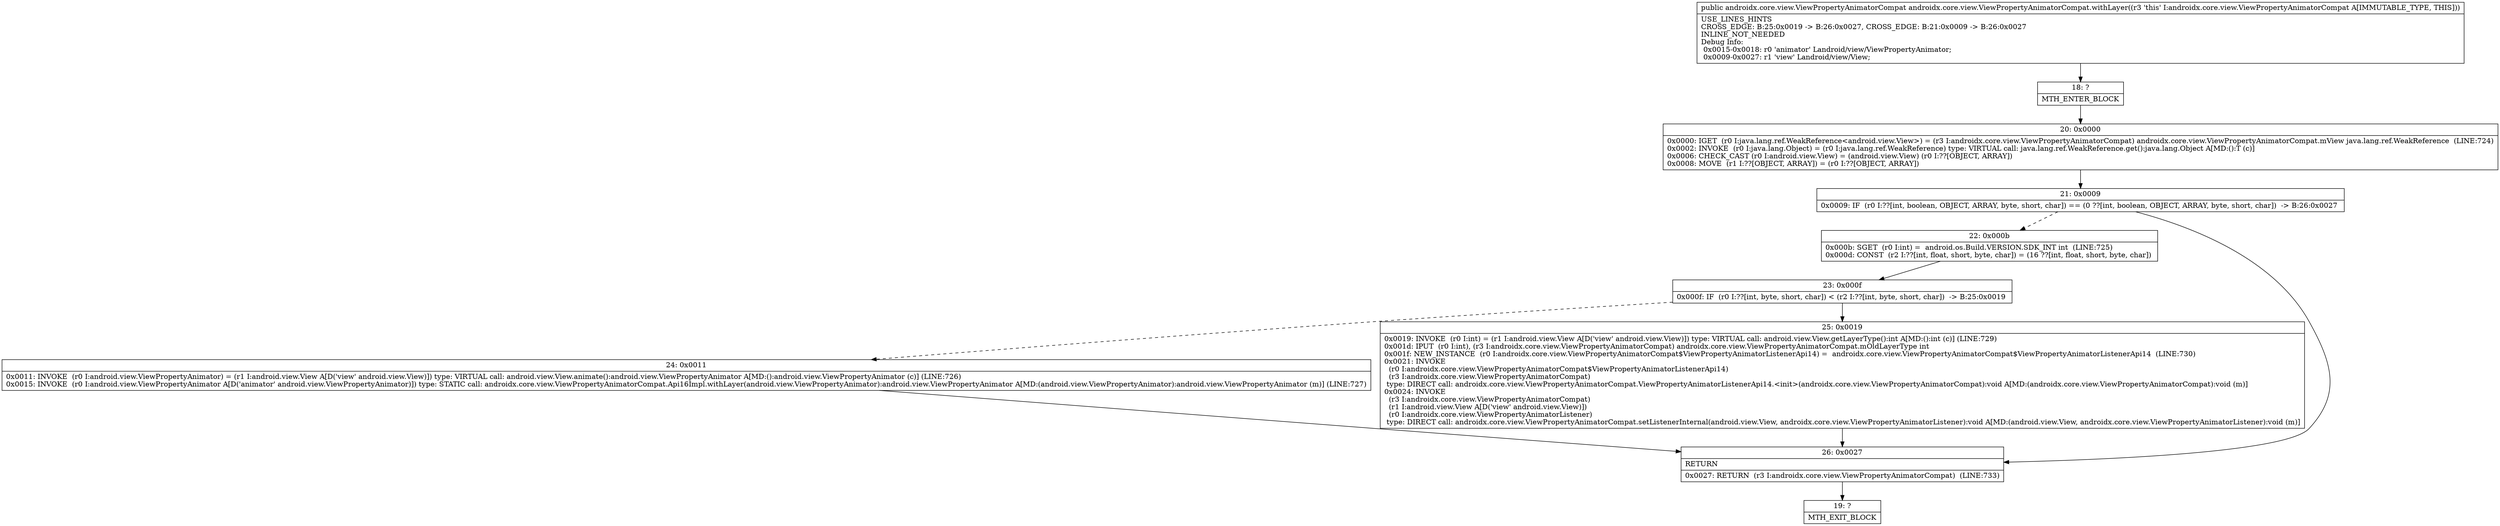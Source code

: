 digraph "CFG forandroidx.core.view.ViewPropertyAnimatorCompat.withLayer()Landroidx\/core\/view\/ViewPropertyAnimatorCompat;" {
Node_18 [shape=record,label="{18\:\ ?|MTH_ENTER_BLOCK\l}"];
Node_20 [shape=record,label="{20\:\ 0x0000|0x0000: IGET  (r0 I:java.lang.ref.WeakReference\<android.view.View\>) = (r3 I:androidx.core.view.ViewPropertyAnimatorCompat) androidx.core.view.ViewPropertyAnimatorCompat.mView java.lang.ref.WeakReference  (LINE:724)\l0x0002: INVOKE  (r0 I:java.lang.Object) = (r0 I:java.lang.ref.WeakReference) type: VIRTUAL call: java.lang.ref.WeakReference.get():java.lang.Object A[MD:():T (c)]\l0x0006: CHECK_CAST (r0 I:android.view.View) = (android.view.View) (r0 I:??[OBJECT, ARRAY]) \l0x0008: MOVE  (r1 I:??[OBJECT, ARRAY]) = (r0 I:??[OBJECT, ARRAY]) \l}"];
Node_21 [shape=record,label="{21\:\ 0x0009|0x0009: IF  (r0 I:??[int, boolean, OBJECT, ARRAY, byte, short, char]) == (0 ??[int, boolean, OBJECT, ARRAY, byte, short, char])  \-\> B:26:0x0027 \l}"];
Node_22 [shape=record,label="{22\:\ 0x000b|0x000b: SGET  (r0 I:int) =  android.os.Build.VERSION.SDK_INT int  (LINE:725)\l0x000d: CONST  (r2 I:??[int, float, short, byte, char]) = (16 ??[int, float, short, byte, char]) \l}"];
Node_23 [shape=record,label="{23\:\ 0x000f|0x000f: IF  (r0 I:??[int, byte, short, char]) \< (r2 I:??[int, byte, short, char])  \-\> B:25:0x0019 \l}"];
Node_24 [shape=record,label="{24\:\ 0x0011|0x0011: INVOKE  (r0 I:android.view.ViewPropertyAnimator) = (r1 I:android.view.View A[D('view' android.view.View)]) type: VIRTUAL call: android.view.View.animate():android.view.ViewPropertyAnimator A[MD:():android.view.ViewPropertyAnimator (c)] (LINE:726)\l0x0015: INVOKE  (r0 I:android.view.ViewPropertyAnimator A[D('animator' android.view.ViewPropertyAnimator)]) type: STATIC call: androidx.core.view.ViewPropertyAnimatorCompat.Api16Impl.withLayer(android.view.ViewPropertyAnimator):android.view.ViewPropertyAnimator A[MD:(android.view.ViewPropertyAnimator):android.view.ViewPropertyAnimator (m)] (LINE:727)\l}"];
Node_25 [shape=record,label="{25\:\ 0x0019|0x0019: INVOKE  (r0 I:int) = (r1 I:android.view.View A[D('view' android.view.View)]) type: VIRTUAL call: android.view.View.getLayerType():int A[MD:():int (c)] (LINE:729)\l0x001d: IPUT  (r0 I:int), (r3 I:androidx.core.view.ViewPropertyAnimatorCompat) androidx.core.view.ViewPropertyAnimatorCompat.mOldLayerType int \l0x001f: NEW_INSTANCE  (r0 I:androidx.core.view.ViewPropertyAnimatorCompat$ViewPropertyAnimatorListenerApi14) =  androidx.core.view.ViewPropertyAnimatorCompat$ViewPropertyAnimatorListenerApi14  (LINE:730)\l0x0021: INVOKE  \l  (r0 I:androidx.core.view.ViewPropertyAnimatorCompat$ViewPropertyAnimatorListenerApi14)\l  (r3 I:androidx.core.view.ViewPropertyAnimatorCompat)\l type: DIRECT call: androidx.core.view.ViewPropertyAnimatorCompat.ViewPropertyAnimatorListenerApi14.\<init\>(androidx.core.view.ViewPropertyAnimatorCompat):void A[MD:(androidx.core.view.ViewPropertyAnimatorCompat):void (m)]\l0x0024: INVOKE  \l  (r3 I:androidx.core.view.ViewPropertyAnimatorCompat)\l  (r1 I:android.view.View A[D('view' android.view.View)])\l  (r0 I:androidx.core.view.ViewPropertyAnimatorListener)\l type: DIRECT call: androidx.core.view.ViewPropertyAnimatorCompat.setListenerInternal(android.view.View, androidx.core.view.ViewPropertyAnimatorListener):void A[MD:(android.view.View, androidx.core.view.ViewPropertyAnimatorListener):void (m)]\l}"];
Node_26 [shape=record,label="{26\:\ 0x0027|RETURN\l|0x0027: RETURN  (r3 I:androidx.core.view.ViewPropertyAnimatorCompat)  (LINE:733)\l}"];
Node_19 [shape=record,label="{19\:\ ?|MTH_EXIT_BLOCK\l}"];
MethodNode[shape=record,label="{public androidx.core.view.ViewPropertyAnimatorCompat androidx.core.view.ViewPropertyAnimatorCompat.withLayer((r3 'this' I:androidx.core.view.ViewPropertyAnimatorCompat A[IMMUTABLE_TYPE, THIS]))  | USE_LINES_HINTS\lCROSS_EDGE: B:25:0x0019 \-\> B:26:0x0027, CROSS_EDGE: B:21:0x0009 \-\> B:26:0x0027\lINLINE_NOT_NEEDED\lDebug Info:\l  0x0015\-0x0018: r0 'animator' Landroid\/view\/ViewPropertyAnimator;\l  0x0009\-0x0027: r1 'view' Landroid\/view\/View;\l}"];
MethodNode -> Node_18;Node_18 -> Node_20;
Node_20 -> Node_21;
Node_21 -> Node_22[style=dashed];
Node_21 -> Node_26;
Node_22 -> Node_23;
Node_23 -> Node_24[style=dashed];
Node_23 -> Node_25;
Node_24 -> Node_26;
Node_25 -> Node_26;
Node_26 -> Node_19;
}

